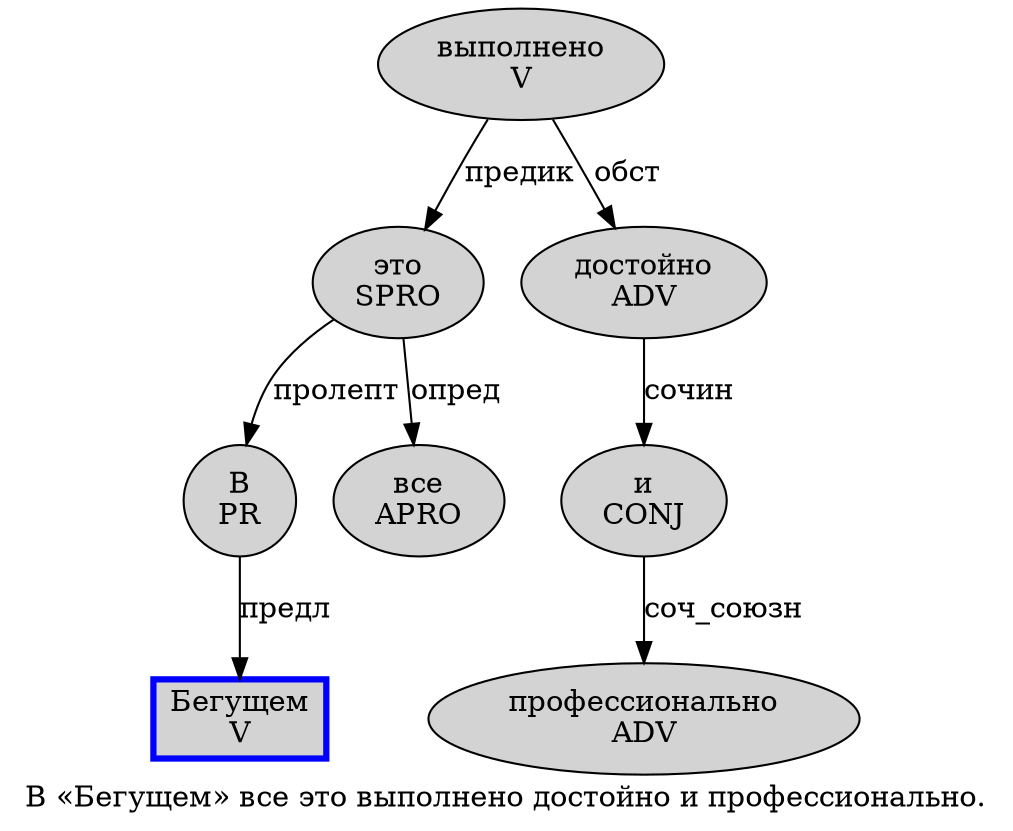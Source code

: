 digraph SENTENCE_2783 {
	graph [label="В «Бегущем» все это выполнено достойно и профессионально."]
	node [style=filled]
		0 [label="В
PR" color="" fillcolor=lightgray penwidth=1 shape=ellipse]
		2 [label="Бегущем
V" color=blue fillcolor=lightgray penwidth=3 shape=box]
		4 [label="все
APRO" color="" fillcolor=lightgray penwidth=1 shape=ellipse]
		5 [label="это
SPRO" color="" fillcolor=lightgray penwidth=1 shape=ellipse]
		6 [label="выполнено
V" color="" fillcolor=lightgray penwidth=1 shape=ellipse]
		7 [label="достойно
ADV" color="" fillcolor=lightgray penwidth=1 shape=ellipse]
		8 [label="и
CONJ" color="" fillcolor=lightgray penwidth=1 shape=ellipse]
		9 [label="профессионально
ADV" color="" fillcolor=lightgray penwidth=1 shape=ellipse]
			6 -> 5 [label="предик"]
			6 -> 7 [label="обст"]
			0 -> 2 [label="предл"]
			7 -> 8 [label="сочин"]
			8 -> 9 [label="соч_союзн"]
			5 -> 0 [label="пролепт"]
			5 -> 4 [label="опред"]
}